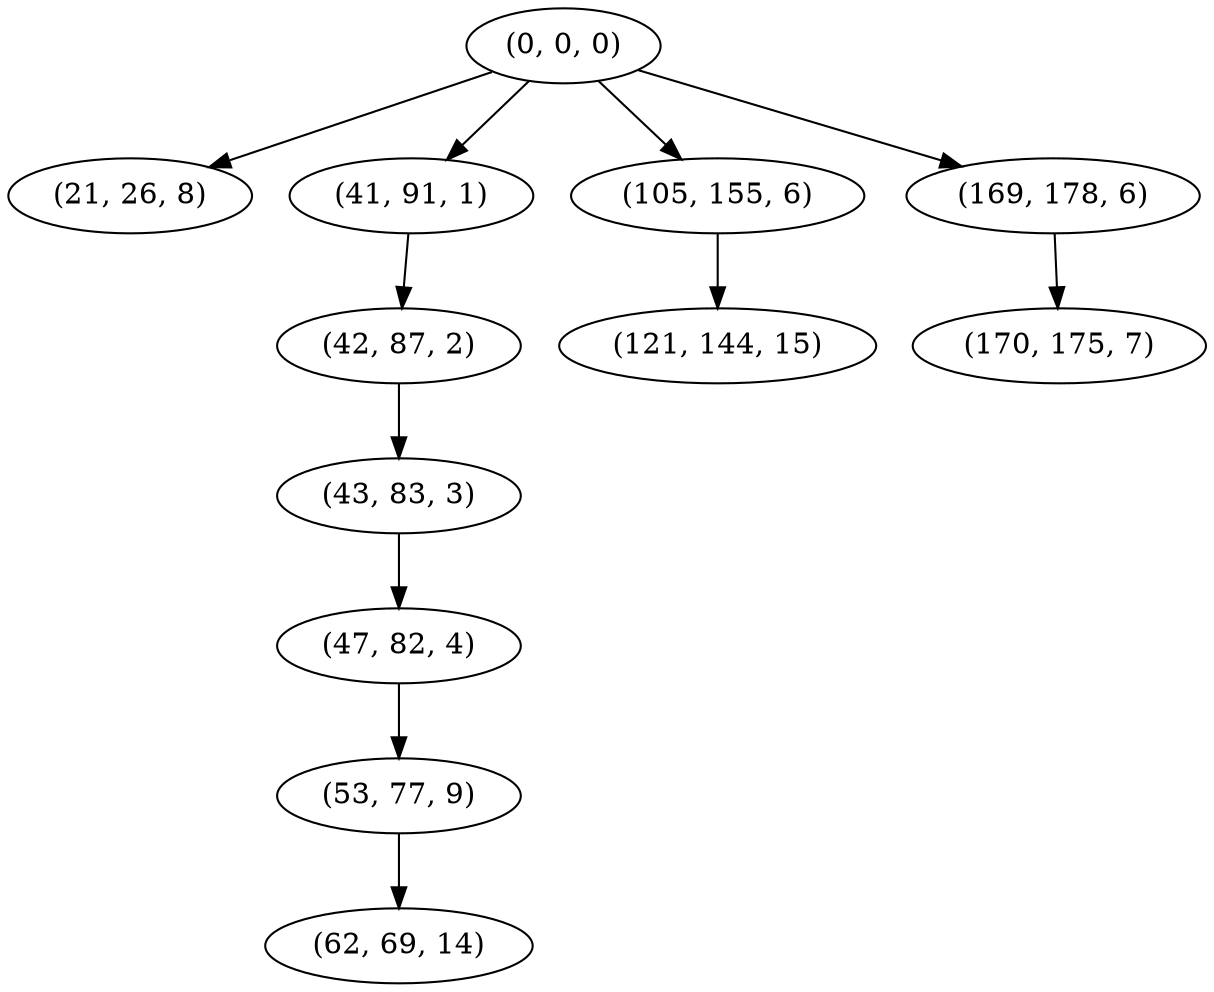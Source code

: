 digraph tree {
    "(0, 0, 0)";
    "(21, 26, 8)";
    "(41, 91, 1)";
    "(42, 87, 2)";
    "(43, 83, 3)";
    "(47, 82, 4)";
    "(53, 77, 9)";
    "(62, 69, 14)";
    "(105, 155, 6)";
    "(121, 144, 15)";
    "(169, 178, 6)";
    "(170, 175, 7)";
    "(0, 0, 0)" -> "(21, 26, 8)";
    "(0, 0, 0)" -> "(41, 91, 1)";
    "(0, 0, 0)" -> "(105, 155, 6)";
    "(0, 0, 0)" -> "(169, 178, 6)";
    "(41, 91, 1)" -> "(42, 87, 2)";
    "(42, 87, 2)" -> "(43, 83, 3)";
    "(43, 83, 3)" -> "(47, 82, 4)";
    "(47, 82, 4)" -> "(53, 77, 9)";
    "(53, 77, 9)" -> "(62, 69, 14)";
    "(105, 155, 6)" -> "(121, 144, 15)";
    "(169, 178, 6)" -> "(170, 175, 7)";
}
